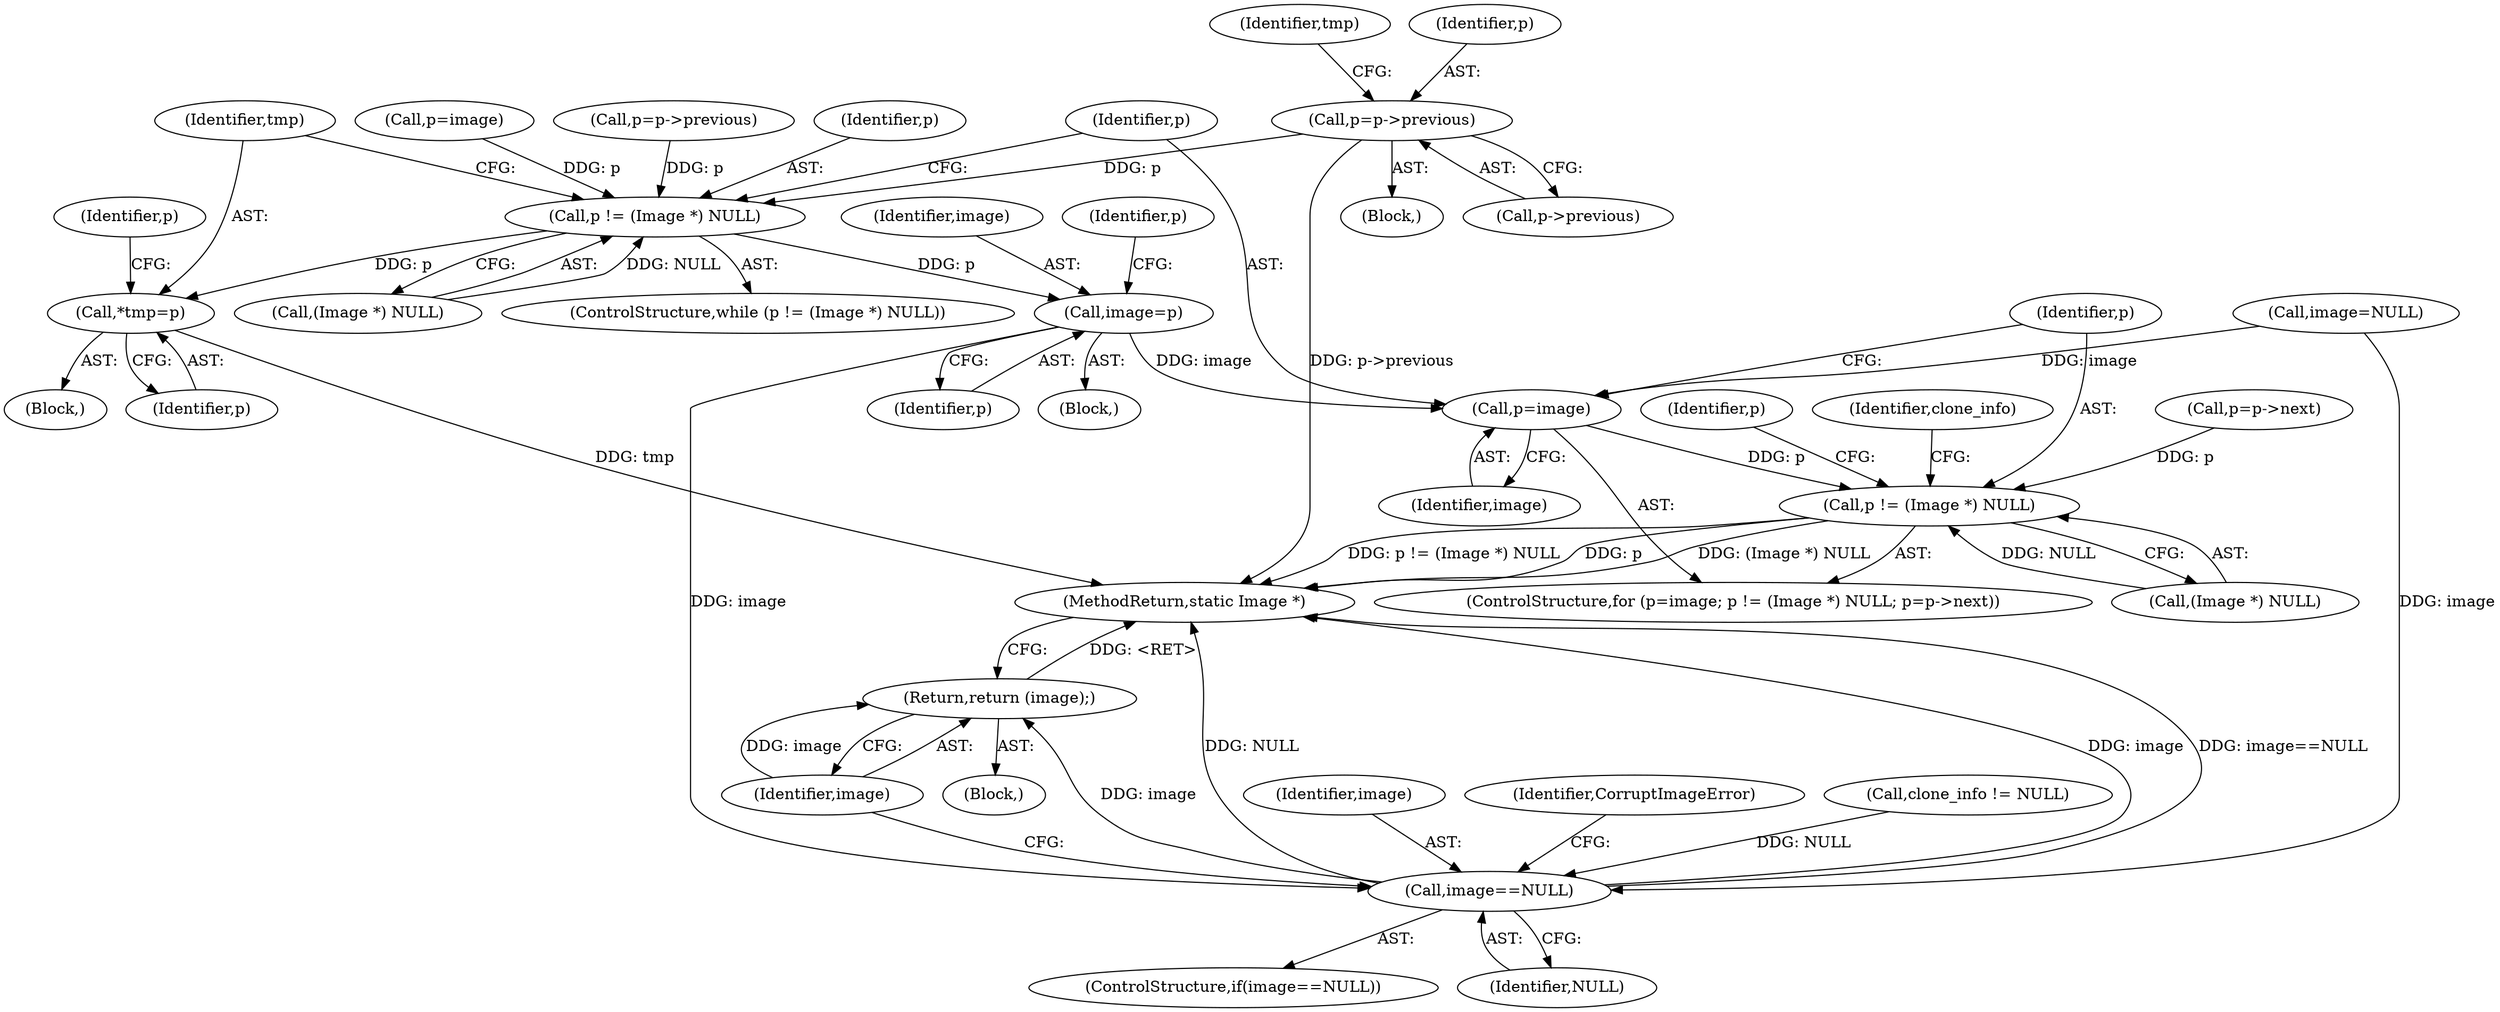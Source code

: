 digraph "0_ImageMagick_b173a352397877775c51c9a0e9d59eb6ce24c455@pointer" {
"1001700" [label="(Call,p=p->previous)"];
"1001677" [label="(Call,p != (Image *) NULL)"];
"1001684" [label="(Call,*tmp=p)"];
"1001710" [label="(Call,image=p)"];
"1001719" [label="(Call,p=image)"];
"1001722" [label="(Call,p != (Image *) NULL)"];
"1001777" [label="(Call,image==NULL)"];
"1001783" [label="(Return,return (image);)"];
"1001724" [label="(Call,(Image *) NULL)"];
"1001721" [label="(Identifier,image)"];
"1001776" [label="(ControlStructure,if(image==NULL))"];
"1001778" [label="(Identifier,image)"];
"1001781" [label="(Identifier,CorruptImageError)"];
"1001710" [label="(Call,image=p)"];
"1001670" [label="(Call,p=image)"];
"1001691" [label="(Identifier,p)"];
"1001685" [label="(Identifier,tmp)"];
"1001720" [label="(Identifier,p)"];
"1001783" [label="(Return,return (image);)"];
"1001686" [label="(Identifier,p)"];
"1001718" [label="(ControlStructure,for (p=image; p != (Image *) NULL; p=p->next))"];
"1001682" [label="(Block,)"];
"1001699" [label="(Block,)"];
"1001713" [label="(Call,p=p->previous)"];
"1001740" [label="(Identifier,clone_info)"];
"1001727" [label="(Call,p=p->next)"];
"1001679" [label="(Call,(Image *) NULL)"];
"1001676" [label="(ControlStructure,while (p != (Image *) NULL))"];
"1001711" [label="(Identifier,image)"];
"1001739" [label="(Call,clone_info != NULL)"];
"1001707" [label="(Identifier,tmp)"];
"1001678" [label="(Identifier,p)"];
"1001701" [label="(Identifier,p)"];
"1001677" [label="(Call,p != (Image *) NULL)"];
"1001784" [label="(Identifier,image)"];
"1001719" [label="(Call,p=image)"];
"1000158" [label="(Block,)"];
"1001702" [label="(Call,p->previous)"];
"1001709" [label="(Block,)"];
"1001785" [label="(MethodReturn,static Image *)"];
"1001712" [label="(Identifier,p)"];
"1001714" [label="(Identifier,p)"];
"1001673" [label="(Call,image=NULL)"];
"1001777" [label="(Call,image==NULL)"];
"1001723" [label="(Identifier,p)"];
"1001722" [label="(Call,p != (Image *) NULL)"];
"1001700" [label="(Call,p=p->previous)"];
"1001779" [label="(Identifier,NULL)"];
"1001734" [label="(Identifier,p)"];
"1001684" [label="(Call,*tmp=p)"];
"1001700" -> "1001699"  [label="AST: "];
"1001700" -> "1001702"  [label="CFG: "];
"1001701" -> "1001700"  [label="AST: "];
"1001702" -> "1001700"  [label="AST: "];
"1001707" -> "1001700"  [label="CFG: "];
"1001700" -> "1001785"  [label="DDG: p->previous"];
"1001700" -> "1001677"  [label="DDG: p"];
"1001677" -> "1001676"  [label="AST: "];
"1001677" -> "1001679"  [label="CFG: "];
"1001678" -> "1001677"  [label="AST: "];
"1001679" -> "1001677"  [label="AST: "];
"1001685" -> "1001677"  [label="CFG: "];
"1001720" -> "1001677"  [label="CFG: "];
"1001670" -> "1001677"  [label="DDG: p"];
"1001713" -> "1001677"  [label="DDG: p"];
"1001679" -> "1001677"  [label="DDG: NULL"];
"1001677" -> "1001684"  [label="DDG: p"];
"1001677" -> "1001710"  [label="DDG: p"];
"1001684" -> "1001682"  [label="AST: "];
"1001684" -> "1001686"  [label="CFG: "];
"1001685" -> "1001684"  [label="AST: "];
"1001686" -> "1001684"  [label="AST: "];
"1001691" -> "1001684"  [label="CFG: "];
"1001684" -> "1001785"  [label="DDG: tmp"];
"1001710" -> "1001709"  [label="AST: "];
"1001710" -> "1001712"  [label="CFG: "];
"1001711" -> "1001710"  [label="AST: "];
"1001712" -> "1001710"  [label="AST: "];
"1001714" -> "1001710"  [label="CFG: "];
"1001710" -> "1001719"  [label="DDG: image"];
"1001710" -> "1001777"  [label="DDG: image"];
"1001719" -> "1001718"  [label="AST: "];
"1001719" -> "1001721"  [label="CFG: "];
"1001720" -> "1001719"  [label="AST: "];
"1001721" -> "1001719"  [label="AST: "];
"1001723" -> "1001719"  [label="CFG: "];
"1001673" -> "1001719"  [label="DDG: image"];
"1001719" -> "1001722"  [label="DDG: p"];
"1001722" -> "1001718"  [label="AST: "];
"1001722" -> "1001724"  [label="CFG: "];
"1001723" -> "1001722"  [label="AST: "];
"1001724" -> "1001722"  [label="AST: "];
"1001734" -> "1001722"  [label="CFG: "];
"1001740" -> "1001722"  [label="CFG: "];
"1001722" -> "1001785"  [label="DDG: (Image *) NULL"];
"1001722" -> "1001785"  [label="DDG: p != (Image *) NULL"];
"1001722" -> "1001785"  [label="DDG: p"];
"1001727" -> "1001722"  [label="DDG: p"];
"1001724" -> "1001722"  [label="DDG: NULL"];
"1001777" -> "1001776"  [label="AST: "];
"1001777" -> "1001779"  [label="CFG: "];
"1001778" -> "1001777"  [label="AST: "];
"1001779" -> "1001777"  [label="AST: "];
"1001781" -> "1001777"  [label="CFG: "];
"1001784" -> "1001777"  [label="CFG: "];
"1001777" -> "1001785"  [label="DDG: image"];
"1001777" -> "1001785"  [label="DDG: image==NULL"];
"1001777" -> "1001785"  [label="DDG: NULL"];
"1001673" -> "1001777"  [label="DDG: image"];
"1001739" -> "1001777"  [label="DDG: NULL"];
"1001777" -> "1001783"  [label="DDG: image"];
"1001783" -> "1000158"  [label="AST: "];
"1001783" -> "1001784"  [label="CFG: "];
"1001784" -> "1001783"  [label="AST: "];
"1001785" -> "1001783"  [label="CFG: "];
"1001783" -> "1001785"  [label="DDG: <RET>"];
"1001784" -> "1001783"  [label="DDG: image"];
}
